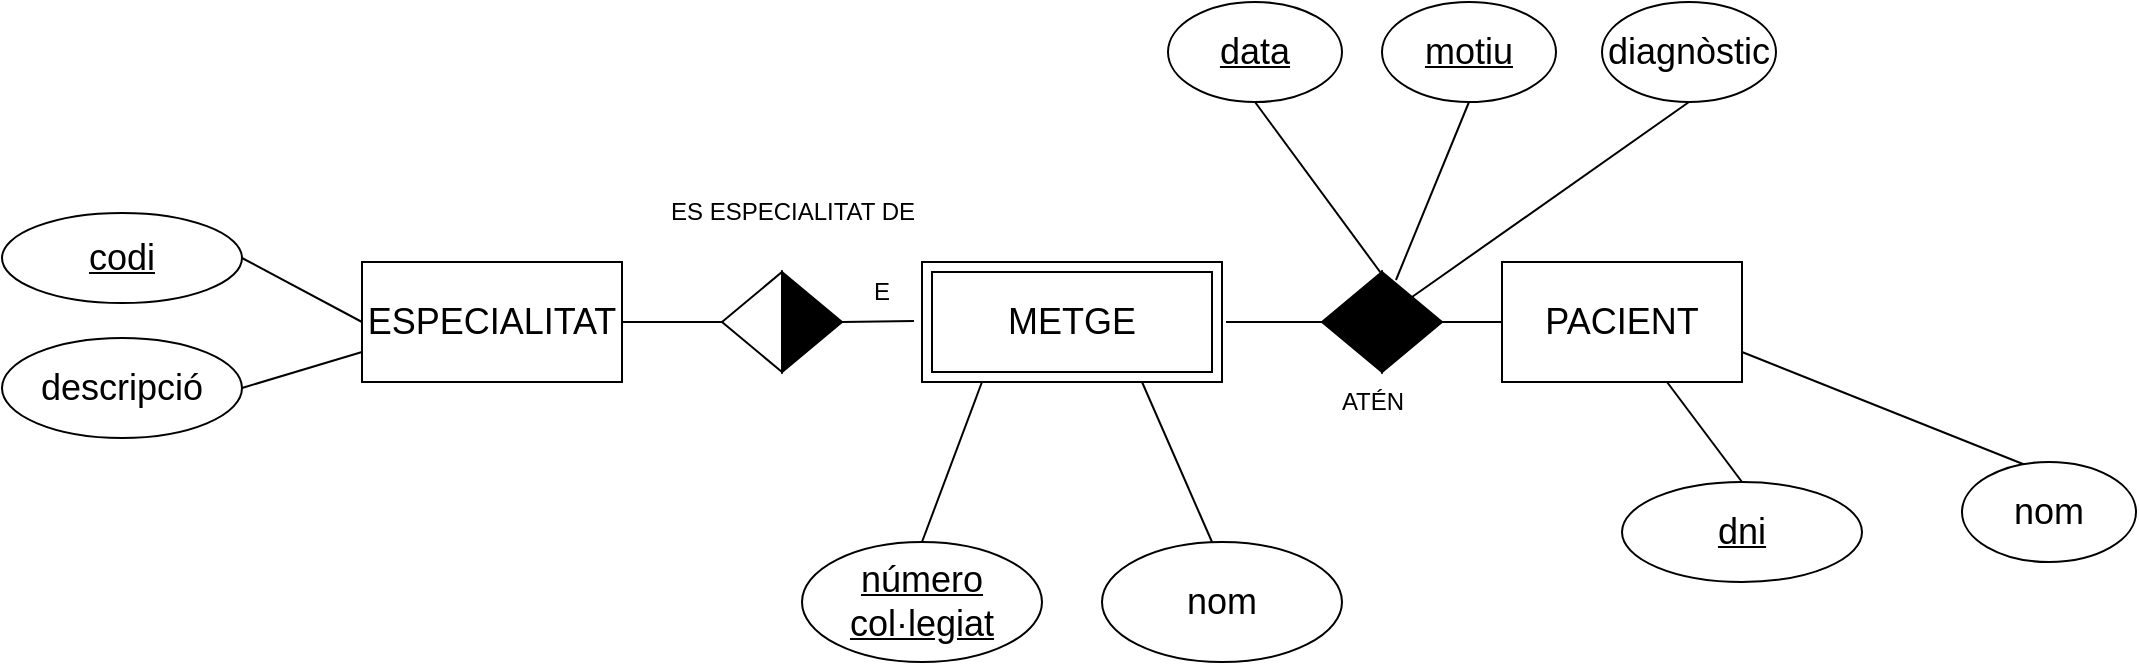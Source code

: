 <mxfile version="20.6.2" type="device"><diagram id="C5RBs43oDa-KdzZeNtuy" name="Page-1"><mxGraphModel dx="1679" dy="499" grid="1" gridSize="10" guides="1" tooltips="1" connect="1" arrows="1" fold="1" page="1" pageScale="1" pageWidth="827" pageHeight="1169" math="0" shadow="0"><root><mxCell id="WIyWlLk6GJQsqaUBKTNV-0"/><mxCell id="WIyWlLk6GJQsqaUBKTNV-1" parent="WIyWlLk6GJQsqaUBKTNV-0"/><mxCell id="yWKEdZRl-3mWvCWlwMM5-0" value="&lt;font style=&quot;font-size: 18px;&quot;&gt;ESPECIALITAT&lt;/font&gt;" style="rounded=0;whiteSpace=wrap;html=1;" parent="WIyWlLk6GJQsqaUBKTNV-1" vertex="1"><mxGeometry x="60" y="190" width="130" height="60" as="geometry"/></mxCell><mxCell id="yWKEdZRl-3mWvCWlwMM5-2" value="&lt;font style=&quot;font-size: 18px;&quot;&gt;PACIENT&lt;/font&gt;" style="rounded=0;whiteSpace=wrap;html=1;" parent="WIyWlLk6GJQsqaUBKTNV-1" vertex="1"><mxGeometry x="630" y="190" width="120" height="60" as="geometry"/></mxCell><mxCell id="yWKEdZRl-3mWvCWlwMM5-6" value="" style="triangle;whiteSpace=wrap;html=1;fillColor=#000000;" parent="WIyWlLk6GJQsqaUBKTNV-1" vertex="1"><mxGeometry x="270" y="195" width="30" height="50" as="geometry"/></mxCell><mxCell id="yWKEdZRl-3mWvCWlwMM5-7" value="" style="triangle;whiteSpace=wrap;html=1;gradientColor=none;fillColor=#000000;" parent="WIyWlLk6GJQsqaUBKTNV-1" vertex="1"><mxGeometry x="570" y="195" width="30" height="50" as="geometry"/></mxCell><mxCell id="yWKEdZRl-3mWvCWlwMM5-8" value="" style="triangle;whiteSpace=wrap;html=1;direction=west;" parent="WIyWlLk6GJQsqaUBKTNV-1" vertex="1"><mxGeometry x="240" y="195" width="30" height="50" as="geometry"/></mxCell><mxCell id="yWKEdZRl-3mWvCWlwMM5-9" value="" style="triangle;whiteSpace=wrap;html=1;direction=west;fillColor=#000000;" parent="WIyWlLk6GJQsqaUBKTNV-1" vertex="1"><mxGeometry x="540" y="195" width="30" height="50" as="geometry"/></mxCell><mxCell id="yWKEdZRl-3mWvCWlwMM5-10" value="" style="endArrow=none;html=1;rounded=0;" parent="WIyWlLk6GJQsqaUBKTNV-1" edge="1"><mxGeometry width="50" height="50" relative="1" as="geometry"><mxPoint x="190" y="220" as="sourcePoint"/><mxPoint x="240" y="220" as="targetPoint"/></mxGeometry></mxCell><mxCell id="yWKEdZRl-3mWvCWlwMM5-11" value="" style="endArrow=none;html=1;rounded=0;" parent="WIyWlLk6GJQsqaUBKTNV-1" edge="1"><mxGeometry width="50" height="50" relative="1" as="geometry"><mxPoint x="300" y="220" as="sourcePoint"/><mxPoint x="336" y="219.5" as="targetPoint"/></mxGeometry></mxCell><mxCell id="yWKEdZRl-3mWvCWlwMM5-13" value="" style="endArrow=none;html=1;rounded=0;" parent="WIyWlLk6GJQsqaUBKTNV-1" edge="1"><mxGeometry width="50" height="50" relative="1" as="geometry"><mxPoint x="600" y="220" as="sourcePoint"/><mxPoint x="630" y="220" as="targetPoint"/></mxGeometry></mxCell><mxCell id="yWKEdZRl-3mWvCWlwMM5-14" value="ES ESPECIALITAT DE" style="text;html=1;align=center;verticalAlign=middle;resizable=0;points=[];autosize=1;strokeColor=none;fillColor=none;" parent="WIyWlLk6GJQsqaUBKTNV-1" vertex="1"><mxGeometry x="200" y="150" width="150" height="30" as="geometry"/></mxCell><mxCell id="yWKEdZRl-3mWvCWlwMM5-15" value="ATÉN" style="text;html=1;align=center;verticalAlign=middle;resizable=0;points=[];autosize=1;strokeColor=none;fillColor=none;" parent="WIyWlLk6GJQsqaUBKTNV-1" vertex="1"><mxGeometry x="540" y="245" width="50" height="30" as="geometry"/></mxCell><mxCell id="yWKEdZRl-3mWvCWlwMM5-16" value="" style="endArrow=none;html=1;rounded=0;exitX=0;exitY=0.5;exitDx=0;exitDy=0;entryX=1;entryY=0.5;entryDx=0;entryDy=0;" parent="WIyWlLk6GJQsqaUBKTNV-1" source="yWKEdZRl-3mWvCWlwMM5-0" target="yWKEdZRl-3mWvCWlwMM5-17" edge="1"><mxGeometry width="50" height="50" relative="1" as="geometry"><mxPoint x="80" y="250" as="sourcePoint"/><mxPoint x="70" y="330" as="targetPoint"/></mxGeometry></mxCell><mxCell id="yWKEdZRl-3mWvCWlwMM5-17" value="&lt;font style=&quot;font-size: 18px;&quot;&gt;&lt;u&gt;codi&lt;/u&gt;&lt;/font&gt;" style="ellipse;whiteSpace=wrap;html=1;" parent="WIyWlLk6GJQsqaUBKTNV-1" vertex="1"><mxGeometry x="-120" y="165.5" width="120" height="45" as="geometry"/></mxCell><mxCell id="yWKEdZRl-3mWvCWlwMM5-20" value="" style="endArrow=none;html=1;rounded=0;exitX=0.25;exitY=1;exitDx=0;exitDy=0;" parent="WIyWlLk6GJQsqaUBKTNV-1" edge="1"><mxGeometry width="50" height="50" relative="1" as="geometry"><mxPoint x="370" y="250" as="sourcePoint"/><mxPoint x="340" y="330" as="targetPoint"/></mxGeometry></mxCell><mxCell id="yWKEdZRl-3mWvCWlwMM5-21" value="&lt;font style=&quot;font-size: 18px;&quot;&gt;&lt;u&gt;número col·legiat&lt;/u&gt;&lt;/font&gt;" style="ellipse;whiteSpace=wrap;html=1;" parent="WIyWlLk6GJQsqaUBKTNV-1" vertex="1"><mxGeometry x="280" y="330" width="120" height="60" as="geometry"/></mxCell><mxCell id="yWKEdZRl-3mWvCWlwMM5-22" value="" style="endArrow=none;html=1;rounded=0;entryX=0.5;entryY=0;entryDx=0;entryDy=0;" parent="WIyWlLk6GJQsqaUBKTNV-1" edge="1" target="yWKEdZRl-3mWvCWlwMM5-23" source="yWKEdZRl-3mWvCWlwMM5-2"><mxGeometry width="50" height="50" relative="1" as="geometry"><mxPoint x="660" y="250" as="sourcePoint"/><mxPoint x="630" y="330" as="targetPoint"/></mxGeometry></mxCell><mxCell id="yWKEdZRl-3mWvCWlwMM5-23" value="&lt;font style=&quot;font-size: 18px;&quot;&gt;&lt;u&gt;dni&lt;/u&gt;&lt;/font&gt;" style="ellipse;whiteSpace=wrap;html=1;" parent="WIyWlLk6GJQsqaUBKTNV-1" vertex="1"><mxGeometry x="690" y="300" width="120" height="50" as="geometry"/></mxCell><mxCell id="yWKEdZRl-3mWvCWlwMM5-24" value="" style="endArrow=none;html=1;rounded=0;exitX=0.75;exitY=1;exitDx=0;exitDy=0;" parent="WIyWlLk6GJQsqaUBKTNV-1" edge="1"><mxGeometry width="50" height="50" relative="1" as="geometry"><mxPoint x="450" y="250" as="sourcePoint"/><mxPoint x="485" y="330" as="targetPoint"/></mxGeometry></mxCell><mxCell id="yWKEdZRl-3mWvCWlwMM5-25" value="&lt;font style=&quot;font-size: 18px;&quot;&gt;nom&lt;/font&gt;" style="ellipse;whiteSpace=wrap;html=1;" parent="WIyWlLk6GJQsqaUBKTNV-1" vertex="1"><mxGeometry x="430" y="330" width="120" height="60" as="geometry"/></mxCell><mxCell id="2uedyeza-F5E-xB-cVB8-0" value="" style="endArrow=none;html=1;rounded=0;exitX=1;exitY=0.75;exitDx=0;exitDy=0;entryX=0.379;entryY=0.04;entryDx=0;entryDy=0;entryPerimeter=0;" parent="WIyWlLk6GJQsqaUBKTNV-1" source="yWKEdZRl-3mWvCWlwMM5-2" edge="1" target="2uedyeza-F5E-xB-cVB8-1"><mxGeometry width="50" height="50" relative="1" as="geometry"><mxPoint x="847" y="210" as="sourcePoint"/><mxPoint x="882" y="290" as="targetPoint"/></mxGeometry></mxCell><mxCell id="2uedyeza-F5E-xB-cVB8-1" value="&lt;font style=&quot;font-size: 18px;&quot;&gt;nom&lt;/font&gt;" style="ellipse;whiteSpace=wrap;html=1;" parent="WIyWlLk6GJQsqaUBKTNV-1" vertex="1"><mxGeometry x="860" y="290" width="87" height="50" as="geometry"/></mxCell><mxCell id="2uedyeza-F5E-xB-cVB8-7" value="" style="endArrow=none;html=1;rounded=0;exitX=0;exitY=0.75;exitDx=0;exitDy=0;entryX=1;entryY=0.5;entryDx=0;entryDy=0;" parent="WIyWlLk6GJQsqaUBKTNV-1" source="yWKEdZRl-3mWvCWlwMM5-0" target="2uedyeza-F5E-xB-cVB8-8" edge="1"><mxGeometry width="50" height="50" relative="1" as="geometry"><mxPoint x="104" y="527" as="sourcePoint"/><mxPoint x="236" y="582" as="targetPoint"/></mxGeometry></mxCell><mxCell id="2uedyeza-F5E-xB-cVB8-8" value="&lt;font style=&quot;font-size: 18px;&quot;&gt;descripció&lt;/font&gt;" style="ellipse;whiteSpace=wrap;html=1;" parent="WIyWlLk6GJQsqaUBKTNV-1" vertex="1"><mxGeometry x="-120" y="228" width="120" height="50" as="geometry"/></mxCell><mxCell id="_3p8nnIOFYmPfn8RqQMx-1" value="&lt;font style=&quot;font-size: 18px;&quot;&gt;&lt;u&gt;data&lt;/u&gt;&lt;/font&gt;" style="ellipse;whiteSpace=wrap;html=1;" vertex="1" parent="WIyWlLk6GJQsqaUBKTNV-1"><mxGeometry x="463" y="60" width="87" height="50" as="geometry"/></mxCell><mxCell id="_3p8nnIOFYmPfn8RqQMx-2" value="&lt;font style=&quot;font-size: 18px;&quot;&gt;&lt;u&gt;motiu&lt;/u&gt;&lt;/font&gt;" style="ellipse;whiteSpace=wrap;html=1;" vertex="1" parent="WIyWlLk6GJQsqaUBKTNV-1"><mxGeometry x="570" y="60" width="87" height="50" as="geometry"/></mxCell><mxCell id="_3p8nnIOFYmPfn8RqQMx-3" value="&lt;font style=&quot;font-size: 18px;&quot;&gt;diagnòstic&lt;/font&gt;" style="ellipse;whiteSpace=wrap;html=1;" vertex="1" parent="WIyWlLk6GJQsqaUBKTNV-1"><mxGeometry x="680" y="60" width="87" height="50" as="geometry"/></mxCell><mxCell id="_3p8nnIOFYmPfn8RqQMx-4" value="" style="endArrow=none;html=1;rounded=0;entryX=0.067;entryY=0.08;entryDx=0;entryDy=0;exitX=0.5;exitY=1;exitDx=0;exitDy=0;entryPerimeter=0;" edge="1" parent="WIyWlLk6GJQsqaUBKTNV-1" source="_3p8nnIOFYmPfn8RqQMx-1" target="yWKEdZRl-3mWvCWlwMM5-7"><mxGeometry width="50" height="50" relative="1" as="geometry"><mxPoint x="722.5" y="260" as="sourcePoint"/><mxPoint x="760" y="310" as="targetPoint"/></mxGeometry></mxCell><mxCell id="_3p8nnIOFYmPfn8RqQMx-5" value="" style="endArrow=none;html=1;rounded=0;entryX=0.233;entryY=0.08;entryDx=0;entryDy=0;exitX=0.5;exitY=1;exitDx=0;exitDy=0;entryPerimeter=0;" edge="1" parent="WIyWlLk6GJQsqaUBKTNV-1" source="_3p8nnIOFYmPfn8RqQMx-2" target="yWKEdZRl-3mWvCWlwMM5-7"><mxGeometry width="50" height="50" relative="1" as="geometry"><mxPoint x="516.5" y="120" as="sourcePoint"/><mxPoint x="582.01" y="209" as="targetPoint"/></mxGeometry></mxCell><mxCell id="_3p8nnIOFYmPfn8RqQMx-6" value="" style="endArrow=none;html=1;rounded=0;entryX=0.5;entryY=0;entryDx=0;entryDy=0;exitX=0.5;exitY=1;exitDx=0;exitDy=0;" edge="1" parent="WIyWlLk6GJQsqaUBKTNV-1" source="_3p8nnIOFYmPfn8RqQMx-3" target="yWKEdZRl-3mWvCWlwMM5-7"><mxGeometry width="50" height="50" relative="1" as="geometry"><mxPoint x="623.5" y="120" as="sourcePoint"/><mxPoint x="580" y="206" as="targetPoint"/></mxGeometry></mxCell><mxCell id="_3p8nnIOFYmPfn8RqQMx-8" value="" style="endArrow=none;html=1;rounded=0;exitX=1;exitY=0.5;exitDx=0;exitDy=0;" edge="1" parent="WIyWlLk6GJQsqaUBKTNV-1"><mxGeometry width="50" height="50" relative="1" as="geometry"><mxPoint x="492" y="220" as="sourcePoint"/><mxPoint x="540" y="220" as="targetPoint"/></mxGeometry></mxCell><mxCell id="_3p8nnIOFYmPfn8RqQMx-10" value="E" style="text;html=1;strokeColor=none;fillColor=none;align=center;verticalAlign=middle;whiteSpace=wrap;rounded=0;" vertex="1" parent="WIyWlLk6GJQsqaUBKTNV-1"><mxGeometry x="290" y="190" width="60" height="30" as="geometry"/></mxCell><mxCell id="_3p8nnIOFYmPfn8RqQMx-13" value="&lt;font style=&quot;font-size: 18px;&quot;&gt;METGE&lt;/font&gt;" style="shape=ext;margin=3;double=1;whiteSpace=wrap;html=1;align=center;fillColor=none;" vertex="1" parent="WIyWlLk6GJQsqaUBKTNV-1"><mxGeometry x="340" y="190" width="150" height="60" as="geometry"/></mxCell></root></mxGraphModel></diagram></mxfile>